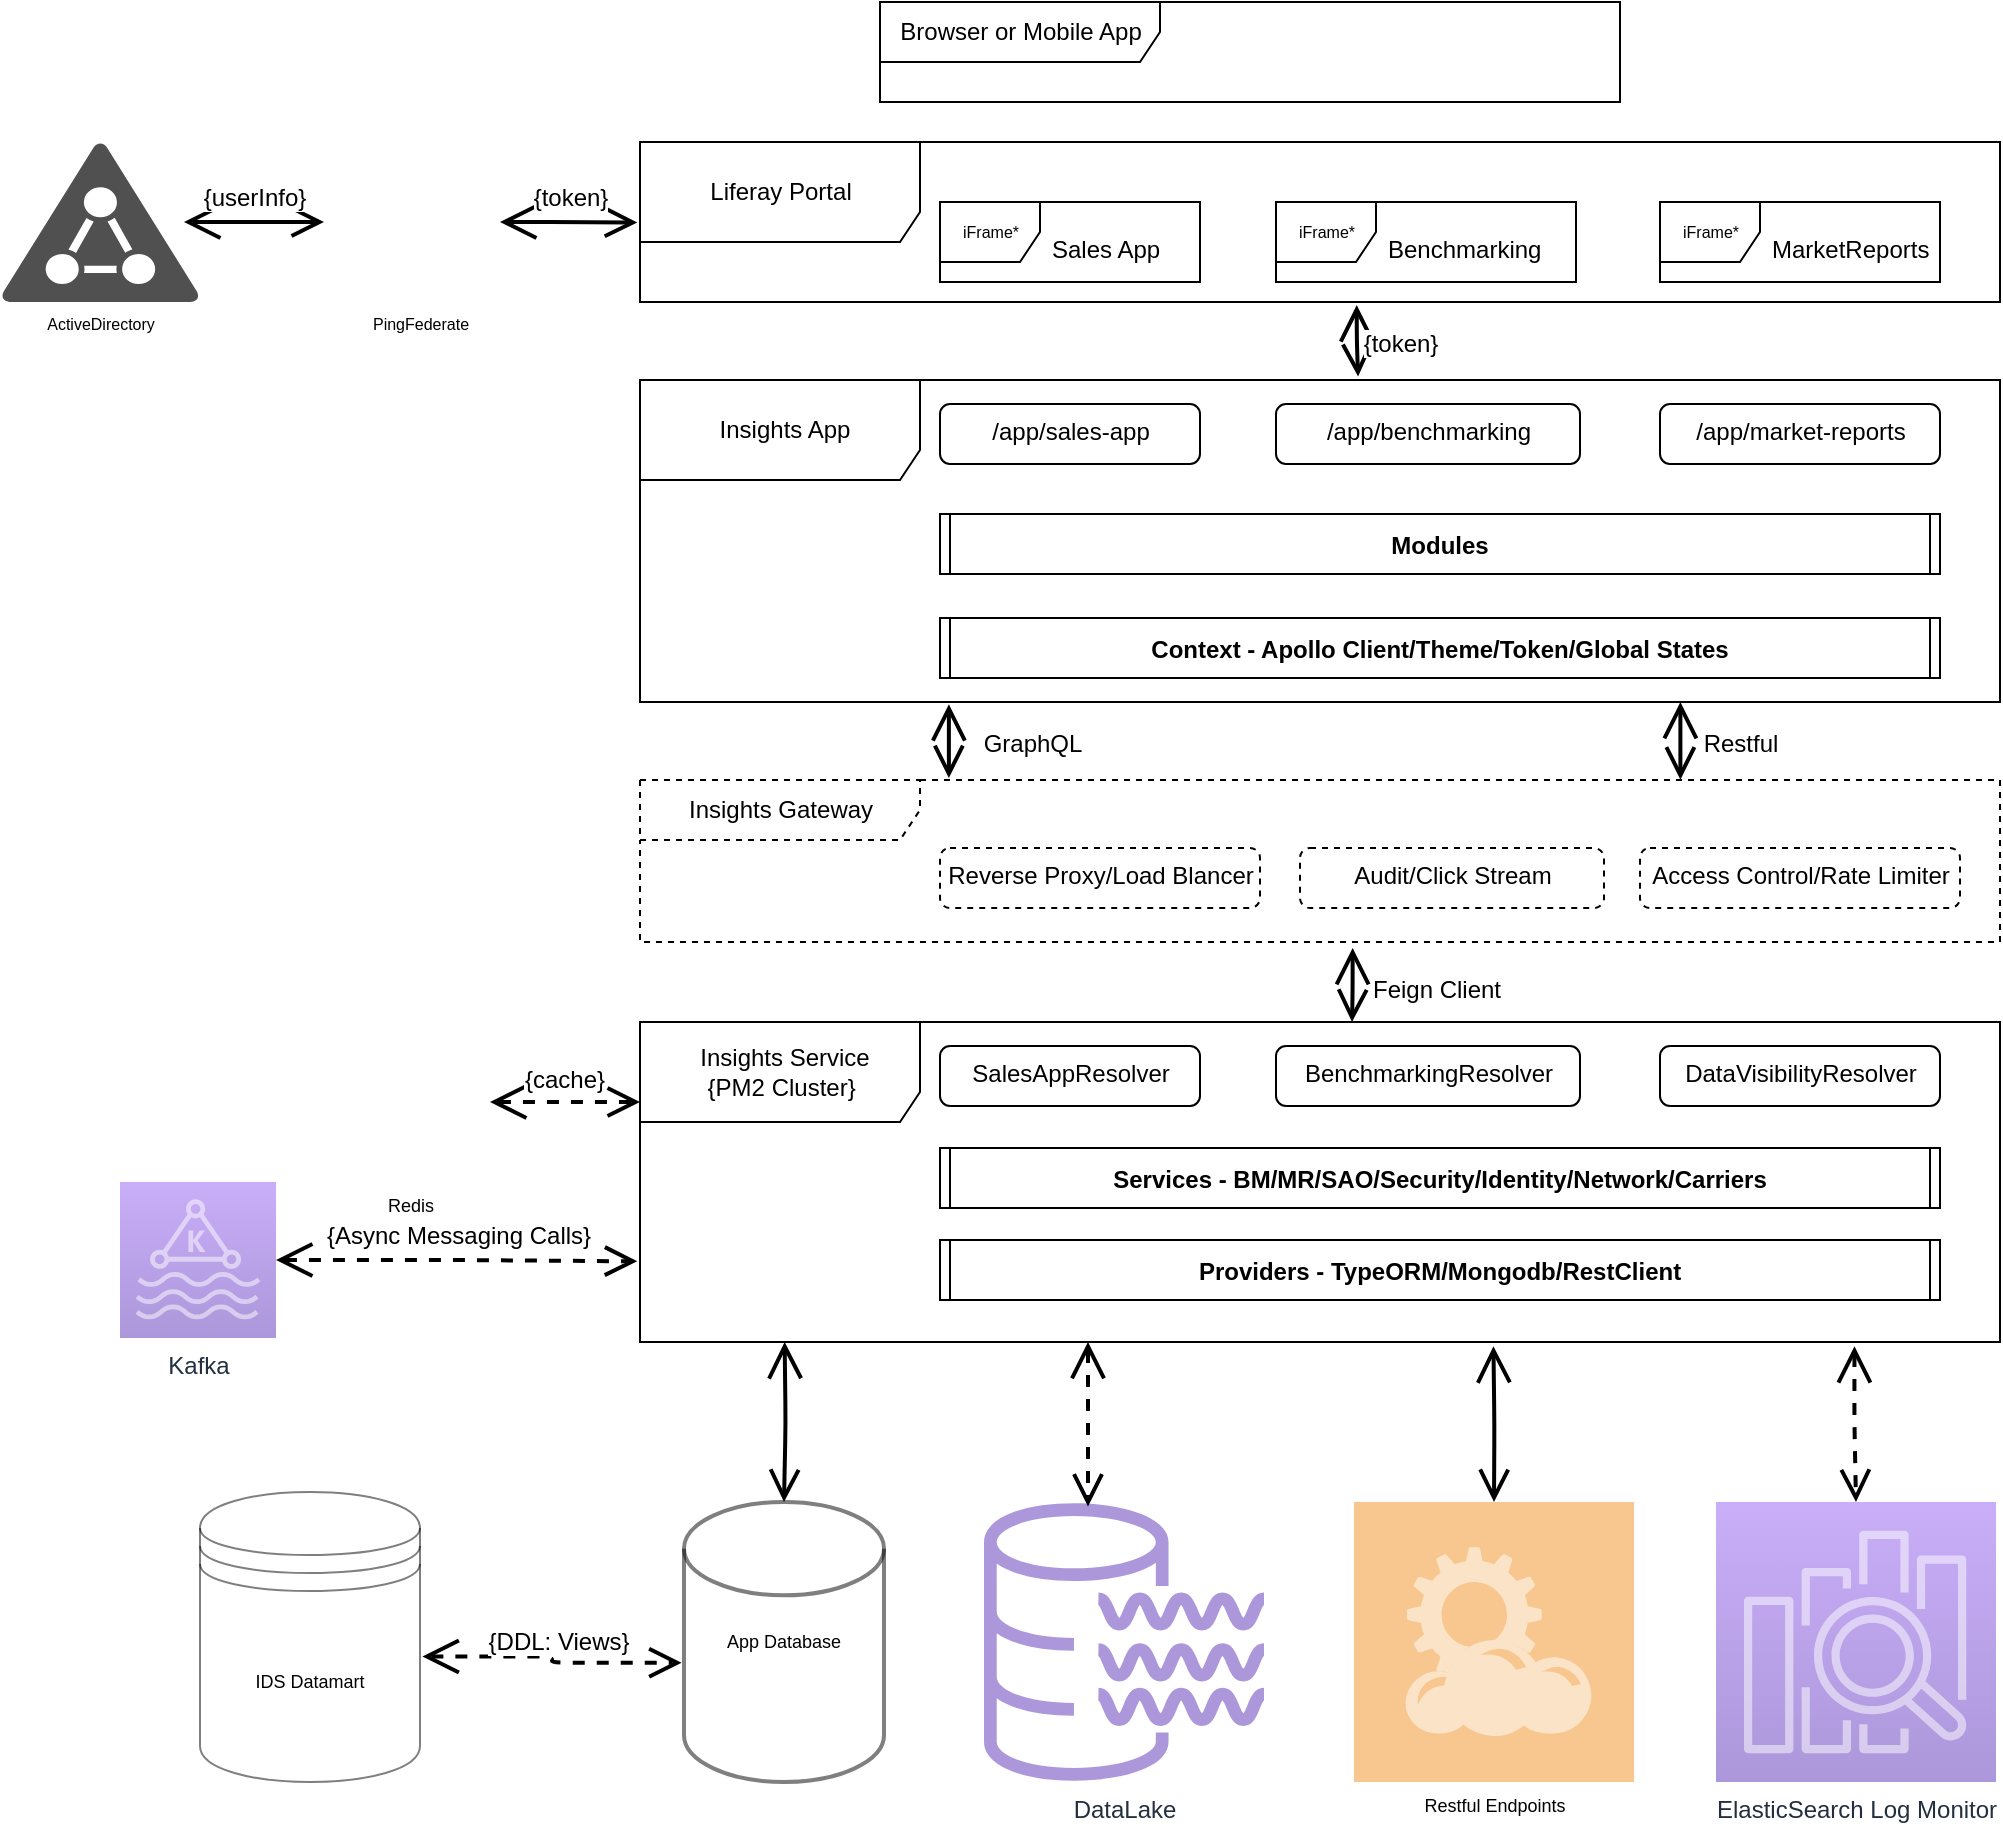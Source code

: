 <mxfile version="14.4.3" type="github" pages="2">
  <diagram name="Roadmap" id="b5b7bab2-c9e2-2cf4-8b2a-24fd1a2a6d21">
    <mxGraphModel dx="2365" dy="917" grid="1" gridSize="10" guides="1" tooltips="1" connect="1" arrows="1" fold="1" page="1" pageScale="1" pageWidth="1169" pageHeight="827" background="#ffffff" math="0" shadow="0">
      <root>
        <mxCell id="0" />
        <mxCell id="1" parent="0" />
        <mxCell id="BXFXok5KzH3ZuiNn4VCX-2" value="Browser or Mobile App" style="shape=umlFrame;tabWidth=110;tabHeight=30;tabPosition=left;html=1;boundedLbl=1;labelInHeader=1;width=140;height=30;" vertex="1" parent="1">
          <mxGeometry x="-710" y="10" width="370" height="50" as="geometry" />
        </mxCell>
        <mxCell id="BXFXok5KzH3ZuiNn4VCX-5" value="" style="shape=image;html=1;verticalAlign=top;verticalLabelPosition=bottom;labelBackgroundColor=#ffffff;imageAspect=0;aspect=fixed;image=https://cdn3.iconfinder.com/data/icons/browsers-1/512/Browser_A-128.png" vertex="1" parent="1">
          <mxGeometry x="-557" y="15" width="40" height="40" as="geometry" />
        </mxCell>
        <mxCell id="BXFXok5KzH3ZuiNn4VCX-6" value="" style="shape=image;html=1;verticalAlign=top;verticalLabelPosition=bottom;labelBackgroundColor=#ffffff;imageAspect=0;aspect=fixed;image=https://cdn3.iconfinder.com/data/icons/browsers-1/512/Browser_B-128.png" vertex="1" parent="1">
          <mxGeometry x="-507" y="15" width="40" height="40" as="geometry" />
        </mxCell>
        <mxCell id="BXFXok5KzH3ZuiNn4VCX-7" value="" style="shape=image;html=1;verticalAlign=top;verticalLabelPosition=bottom;labelBackgroundColor=#ffffff;imageAspect=0;aspect=fixed;image=https://cdn3.iconfinder.com/data/icons/browsers-1/512/Browser_JJ-128.png" vertex="1" parent="1">
          <mxGeometry x="-457" y="15" width="40" height="40" as="geometry" />
        </mxCell>
        <mxCell id="BXFXok5KzH3ZuiNn4VCX-8" value="" style="shape=image;html=1;verticalAlign=top;verticalLabelPosition=bottom;labelBackgroundColor=#ffffff;imageAspect=0;aspect=fixed;image=https://cdn3.iconfinder.com/data/icons/browsers-1/512/Browser_D-128.png" vertex="1" parent="1">
          <mxGeometry x="-407" y="15" width="40" height="40" as="geometry" />
        </mxCell>
        <mxCell id="BXFXok5KzH3ZuiNn4VCX-9" value="Liferay Portal" style="shape=umlFrame;tabWidth=110;tabHeight=30;tabPosition=left;html=1;boundedLbl=1;labelInHeader=1;width=140;height=50;" vertex="1" parent="1">
          <mxGeometry x="-830" y="80" width="680" height="80" as="geometry" />
        </mxCell>
        <mxCell id="BXFXok5KzH3ZuiNn4VCX-19" value="iFrame*" style="shape=umlFrame;tabPosition=left;html=1;boundedLbl=1;labelInHeader=1;width=50;height=30;fontSize=8;" vertex="1" parent="1">
          <mxGeometry x="-680" y="110" width="130" height="40" as="geometry" />
        </mxCell>
        <mxCell id="BXFXok5KzH3ZuiNn4VCX-20" value="Sales App" style="text;align=left;" vertex="1" parent="BXFXok5KzH3ZuiNn4VCX-19">
          <mxGeometry width="70" height="20" relative="1" as="geometry">
            <mxPoint x="54" y="10" as="offset" />
          </mxGeometry>
        </mxCell>
        <mxCell id="BXFXok5KzH3ZuiNn4VCX-21" value="iFrame*" style="shape=umlFrame;tabPosition=left;html=1;boundedLbl=1;labelInHeader=1;width=50;height=30;fontSize=8;" vertex="1" parent="1">
          <mxGeometry x="-512" y="110" width="150" height="40" as="geometry" />
        </mxCell>
        <mxCell id="BXFXok5KzH3ZuiNn4VCX-22" value="Benchmarking" style="text;align=left;" vertex="1" parent="BXFXok5KzH3ZuiNn4VCX-21">
          <mxGeometry width="70" height="20" relative="1" as="geometry">
            <mxPoint x="54" y="10" as="offset" />
          </mxGeometry>
        </mxCell>
        <mxCell id="BXFXok5KzH3ZuiNn4VCX-26" value="iFrame*" style="shape=umlFrame;tabPosition=left;html=1;boundedLbl=1;labelInHeader=1;width=50;height=30;fontSize=8;" vertex="1" parent="1">
          <mxGeometry x="-320" y="110" width="140" height="40" as="geometry" />
        </mxCell>
        <mxCell id="BXFXok5KzH3ZuiNn4VCX-27" value="MarketReports" style="text;align=left;" vertex="1" parent="BXFXok5KzH3ZuiNn4VCX-26">
          <mxGeometry width="70" height="20" relative="1" as="geometry">
            <mxPoint x="54" y="10" as="offset" />
          </mxGeometry>
        </mxCell>
        <mxCell id="BXFXok5KzH3ZuiNn4VCX-30" value="PingFederate" style="shape=image;html=1;verticalAlign=top;verticalLabelPosition=bottom;labelBackgroundColor=#ffffff;imageAspect=0;aspect=fixed;image=https://cdn2.iconfinder.com/data/icons/social-flat-buttons-3/512/ping-128.png;fontSize=8;align=center;" vertex="1" parent="1">
          <mxGeometry x="-980" y="80" width="80" height="80" as="geometry" />
        </mxCell>
        <mxCell id="BXFXok5KzH3ZuiNn4VCX-32" value="ActiveDirectory" style="pointerEvents=1;shadow=0;dashed=0;html=1;strokeColor=none;fillColor=#505050;labelPosition=center;verticalLabelPosition=bottom;verticalAlign=top;outlineConnect=0;align=center;shape=mxgraph.office.security.active_directory;fontSize=8;" vertex="1" parent="1">
          <mxGeometry x="-1150" y="80" width="100" height="80" as="geometry" />
        </mxCell>
        <mxCell id="BXFXok5KzH3ZuiNn4VCX-34" value="&lt;font style=&quot;font-size: 12px;&quot;&gt;{userInfo}&lt;/font&gt;" style="endArrow=open;html=1;endSize=12;startArrow=open;startSize=14;startFill=0;edgeStyle=orthogonalEdgeStyle;align=center;verticalAlign=bottom;endFill=0;strokeWidth=2;fillColor=#ffffff;fontSize=12;" edge="1" parent="1">
          <mxGeometry y="3" relative="1" as="geometry">
            <mxPoint x="-1058" y="120" as="sourcePoint" />
            <mxPoint x="-988" y="120" as="targetPoint" />
          </mxGeometry>
        </mxCell>
        <mxCell id="BXFXok5KzH3ZuiNn4VCX-35" value="{token}" style="endArrow=open;html=1;endSize=12;startArrow=open;startSize=14;startFill=0;edgeStyle=orthogonalEdgeStyle;align=center;verticalAlign=bottom;endFill=0;strokeWidth=2;fillColor=#ffffff;fontSize=12;exitX=1;exitY=0.5;exitDx=0;exitDy=0;entryX=-0.002;entryY=0.503;entryDx=0;entryDy=0;entryPerimeter=0;" edge="1" parent="1" source="BXFXok5KzH3ZuiNn4VCX-30" target="BXFXok5KzH3ZuiNn4VCX-9">
          <mxGeometry y="3" relative="1" as="geometry">
            <mxPoint x="-1048" y="130" as="sourcePoint" />
            <mxPoint x="-978" y="130" as="targetPoint" />
          </mxGeometry>
        </mxCell>
        <mxCell id="BXFXok5KzH3ZuiNn4VCX-37" value="Insights App" style="shape=umlFrame;whiteSpace=wrap;html=1;width=140;height=50;boundedLbl=1;verticalAlign=middle;align=center;spacingLeft=5;fontSize=12;" vertex="1" parent="1">
          <mxGeometry x="-830" y="199" width="680" height="161" as="geometry" />
        </mxCell>
        <mxCell id="BXFXok5KzH3ZuiNn4VCX-38" value="" style="shape=image;html=1;verticalAlign=top;verticalLabelPosition=bottom;labelBackgroundColor=#ffffff;imageAspect=0;aspect=fixed;image=https://cdn0.iconfinder.com/data/icons/logos-brands-in-colors/128/react-128.png;fontSize=12;align=left;" vertex="1" parent="1">
          <mxGeometry x="-822" y="211" width="30" height="30" as="geometry" />
        </mxCell>
        <mxCell id="BXFXok5KzH3ZuiNn4VCX-39" value="/app/sales-app" style="html=1;align=center;verticalAlign=top;rounded=1;absoluteArcSize=1;arcSize=10;dashed=0;fontSize=12;" vertex="1" parent="1">
          <mxGeometry x="-680" y="211" width="130" height="30" as="geometry" />
        </mxCell>
        <mxCell id="BXFXok5KzH3ZuiNn4VCX-40" value="/app/benchmarking" style="html=1;align=center;verticalAlign=top;rounded=1;absoluteArcSize=1;arcSize=10;dashed=0;fontSize=12;" vertex="1" parent="1">
          <mxGeometry x="-512" y="211" width="152" height="30" as="geometry" />
        </mxCell>
        <mxCell id="BXFXok5KzH3ZuiNn4VCX-41" value="/app/market-reports" style="html=1;align=center;verticalAlign=top;rounded=1;absoluteArcSize=1;arcSize=10;dashed=0;fontSize=12;" vertex="1" parent="1">
          <mxGeometry x="-320" y="211" width="140" height="30" as="geometry" />
        </mxCell>
        <mxCell id="BXFXok5KzH3ZuiNn4VCX-42" value="Modules" style="shape=process2;fixedSize=1;size=5;fontStyle=1;fontSize=12;align=center;" vertex="1" parent="1">
          <mxGeometry x="-680" y="266" width="500" height="30" as="geometry" />
        </mxCell>
        <mxCell id="BXFXok5KzH3ZuiNn4VCX-43" value="Context - Apollo Client/Theme/Token/Global States" style="shape=process2;fixedSize=1;size=5;fontStyle=1;fontSize=12;align=center;" vertex="1" parent="1">
          <mxGeometry x="-680" y="318" width="500" height="30" as="geometry" />
        </mxCell>
        <mxCell id="BXFXok5KzH3ZuiNn4VCX-44" value="Insights Gateway" style="shape=umlFrame;tabWidth=110;tabHeight=30;tabPosition=left;html=1;boundedLbl=1;labelInHeader=1;width=140;height=30;fontSize=12;align=center;dashed=1;" vertex="1" parent="1">
          <mxGeometry x="-830" y="399" width="680" height="81" as="geometry" />
        </mxCell>
        <mxCell id="BXFXok5KzH3ZuiNn4VCX-47" value="Reverse Proxy/Load Blancer" style="html=1;align=center;verticalAlign=top;rounded=1;absoluteArcSize=1;arcSize=10;dashed=1;fontSize=12;" vertex="1" parent="1">
          <mxGeometry x="-680" y="433" width="160" height="30" as="geometry" />
        </mxCell>
        <mxCell id="BXFXok5KzH3ZuiNn4VCX-48" value="Audit/Click Stream" style="html=1;align=center;verticalAlign=top;rounded=1;absoluteArcSize=1;arcSize=10;dashed=1;fontSize=12;" vertex="1" parent="1">
          <mxGeometry x="-500" y="433" width="152" height="30" as="geometry" />
        </mxCell>
        <mxCell id="BXFXok5KzH3ZuiNn4VCX-49" value="Access Control/Rate Limiter" style="html=1;align=center;verticalAlign=top;rounded=1;absoluteArcSize=1;arcSize=10;dashed=1;fontSize=12;" vertex="1" parent="1">
          <mxGeometry x="-330" y="433" width="160" height="30" as="geometry" />
        </mxCell>
        <mxCell id="BXFXok5KzH3ZuiNn4VCX-51" value="Insights Service&lt;br&gt;{PM2 Cluster}&amp;nbsp;" style="shape=umlFrame;whiteSpace=wrap;html=1;width=140;height=50;boundedLbl=1;verticalAlign=middle;align=center;spacingLeft=5;fontSize=12;" vertex="1" parent="1">
          <mxGeometry x="-830" y="520" width="680" height="160" as="geometry" />
        </mxCell>
        <mxCell id="BXFXok5KzH3ZuiNn4VCX-53" value="SalesAppResolver" style="html=1;align=center;verticalAlign=top;rounded=1;absoluteArcSize=1;arcSize=10;dashed=0;fontSize=12;" vertex="1" parent="1">
          <mxGeometry x="-680" y="532" width="130" height="30" as="geometry" />
        </mxCell>
        <mxCell id="BXFXok5KzH3ZuiNn4VCX-54" value="BenchmarkingResolver" style="html=1;align=center;verticalAlign=top;rounded=1;absoluteArcSize=1;arcSize=10;dashed=0;fontSize=12;" vertex="1" parent="1">
          <mxGeometry x="-512" y="532" width="152" height="30" as="geometry" />
        </mxCell>
        <mxCell id="BXFXok5KzH3ZuiNn4VCX-55" value="DataVisibilityResolver" style="html=1;align=center;verticalAlign=top;rounded=1;absoluteArcSize=1;arcSize=10;dashed=0;fontSize=12;" vertex="1" parent="1">
          <mxGeometry x="-320" y="532" width="140" height="30" as="geometry" />
        </mxCell>
        <mxCell id="BXFXok5KzH3ZuiNn4VCX-56" value="Services - BM/MR/SAO/Security/Identity/Network/Carriers" style="shape=process2;fixedSize=1;size=5;fontStyle=1;fontSize=12;align=center;" vertex="1" parent="1">
          <mxGeometry x="-680" y="583" width="500" height="30" as="geometry" />
        </mxCell>
        <mxCell id="BXFXok5KzH3ZuiNn4VCX-57" value="Providers - TypeORM/Mongodb/RestClient" style="shape=process2;fixedSize=1;size=5;fontStyle=1;fontSize=12;align=center;" vertex="1" parent="1">
          <mxGeometry x="-680" y="629" width="500" height="30" as="geometry" />
        </mxCell>
        <mxCell id="BXFXok5KzH3ZuiNn4VCX-59" value="{token}" style="endArrow=open;html=1;endSize=12;startArrow=open;startSize=14;startFill=0;edgeStyle=orthogonalEdgeStyle;align=center;verticalAlign=bottom;endFill=0;strokeWidth=2;fillColor=#ffffff;fontSize=12;exitX=0.527;exitY=1.019;exitDx=0;exitDy=0;entryX=0.528;entryY=-0.011;entryDx=0;entryDy=0;entryPerimeter=0;exitPerimeter=0;" edge="1" parent="1" source="BXFXok5KzH3ZuiNn4VCX-9" target="BXFXok5KzH3ZuiNn4VCX-37">
          <mxGeometry x="0.604" y="21" relative="1" as="geometry">
            <mxPoint x="-507.36" y="163" as="sourcePoint" />
            <mxPoint x="-507.36" y="200.966" as="targetPoint" />
            <mxPoint as="offset" />
          </mxGeometry>
        </mxCell>
        <mxCell id="BXFXok5KzH3ZuiNn4VCX-60" value="GraphQL" style="endArrow=open;html=1;endSize=12;startArrow=open;startSize=14;startFill=0;edgeStyle=orthogonalEdgeStyle;align=center;verticalAlign=bottom;endFill=0;strokeWidth=2;fillColor=#ffffff;fontSize=12;exitX=0.233;exitY=1.007;exitDx=0;exitDy=0;exitPerimeter=0;entryX=0.233;entryY=-0.012;entryDx=0;entryDy=0;entryPerimeter=0;" edge="1" parent="1">
          <mxGeometry x="0.565" y="42" relative="1" as="geometry">
            <mxPoint x="-675.56" y="361.127" as="sourcePoint" />
            <mxPoint x="-675.56" y="398.028" as="targetPoint" />
            <mxPoint as="offset" />
          </mxGeometry>
        </mxCell>
        <mxCell id="BXFXok5KzH3ZuiNn4VCX-63" value="Restful" style="endArrow=open;html=1;endSize=12;startArrow=open;startSize=14;startFill=0;edgeStyle=orthogonalEdgeStyle;align=center;verticalAlign=bottom;endFill=0;strokeWidth=2;fillColor=#ffffff;fontSize=12;exitX=0.765;exitY=1;exitDx=0;exitDy=0;exitPerimeter=0;entryX=0.765;entryY=-0.002;entryDx=0;entryDy=0;entryPerimeter=0;" edge="1" parent="1" source="BXFXok5KzH3ZuiNn4VCX-37" target="BXFXok5KzH3ZuiNn4VCX-44">
          <mxGeometry x="0.545" y="30" relative="1" as="geometry">
            <mxPoint x="-661.56" y="371.127" as="sourcePoint" />
            <mxPoint x="-661.56" y="408.028" as="targetPoint" />
            <mxPoint as="offset" />
          </mxGeometry>
        </mxCell>
        <mxCell id="BXFXok5KzH3ZuiNn4VCX-64" value="" style="shape=image;html=1;verticalAlign=top;verticalLabelPosition=bottom;labelBackgroundColor=#ffffff;imageAspect=0;aspect=fixed;image=https://cdn2.iconfinder.com/data/icons/nodejs-1/128/nodejs-128.png;dashed=1;fontSize=12;align=center;" vertex="1" parent="1">
          <mxGeometry x="-822" y="532" width="30" height="30" as="geometry" />
        </mxCell>
        <mxCell id="BXFXok5KzH3ZuiNn4VCX-65" value="Feign Client" style="endArrow=open;html=1;endSize=12;startArrow=open;startSize=14;startFill=0;edgeStyle=orthogonalEdgeStyle;align=center;verticalAlign=bottom;endFill=0;strokeWidth=2;fillColor=#ffffff;fontSize=12;exitX=0.524;exitY=1.037;exitDx=0;exitDy=0;exitPerimeter=0;" edge="1" parent="1" source="BXFXok5KzH3ZuiNn4VCX-44">
          <mxGeometry x="0.565" y="42" relative="1" as="geometry">
            <mxPoint x="-665.56" y="417.127" as="sourcePoint" />
            <mxPoint x="-474" y="520" as="targetPoint" />
            <mxPoint as="offset" />
            <Array as="points">
              <mxPoint x="-474" y="506" />
              <mxPoint x="-474" y="528" />
            </Array>
          </mxGeometry>
        </mxCell>
        <mxCell id="BXFXok5KzH3ZuiNn4VCX-66" value="Redis" style="shape=image;html=1;verticalAlign=top;verticalLabelPosition=bottom;labelBackgroundColor=#ffffff;imageAspect=0;aspect=fixed;image=https://cdn4.iconfinder.com/data/icons/redis-2/1451/Untitled-2-128.png;dashed=1;fontSize=9;align=center;opacity=50;" vertex="1" parent="1">
          <mxGeometry x="-985" y="520" width="80" height="80" as="geometry" />
        </mxCell>
        <mxCell id="BXFXok5KzH3ZuiNn4VCX-68" value="{cache}" style="endArrow=open;html=1;endSize=12;startArrow=open;startSize=14;startFill=0;edgeStyle=orthogonalEdgeStyle;align=center;verticalAlign=bottom;endFill=0;strokeWidth=2;fillColor=#ffffff;fontSize=12;exitX=1;exitY=0.5;exitDx=0;exitDy=0;dashed=1;" edge="1" parent="1" source="BXFXok5KzH3ZuiNn4VCX-66">
          <mxGeometry y="3" relative="1" as="geometry">
            <mxPoint x="-890" y="130" as="sourcePoint" />
            <mxPoint x="-830" y="560" as="targetPoint" />
          </mxGeometry>
        </mxCell>
        <mxCell id="BXFXok5KzH3ZuiNn4VCX-69" value="Kafka" style="points=[[0,0,0],[0.25,0,0],[0.5,0,0],[0.75,0,0],[1,0,0],[0,1,0],[0.25,1,0],[0.5,1,0],[0.75,1,0],[1,1,0],[0,0.25,0],[0,0.5,0],[0,0.75,0],[1,0.25,0],[1,0.5,0],[1,0.75,0]];outlineConnect=0;fontColor=#232F3E;gradientColor=#945DF2;gradientDirection=north;fillColor=#5A30B5;strokeColor=#ffffff;dashed=1;verticalLabelPosition=bottom;verticalAlign=top;align=center;html=1;fontSize=12;fontStyle=0;aspect=fixed;shape=mxgraph.aws4.resourceIcon;resIcon=mxgraph.aws4.managed_streaming_for_kafka;opacity=50;" vertex="1" parent="1">
          <mxGeometry x="-1090" y="600" width="78" height="78" as="geometry" />
        </mxCell>
        <mxCell id="BXFXok5KzH3ZuiNn4VCX-70" value="{Async Messaging Calls}" style="endArrow=open;html=1;endSize=12;startArrow=open;startSize=14;startFill=0;edgeStyle=orthogonalEdgeStyle;align=center;verticalAlign=bottom;endFill=0;strokeWidth=2;fillColor=#ffffff;fontSize=12;entryX=-0.002;entryY=0.748;entryDx=0;entryDy=0;entryPerimeter=0;dashed=1;" edge="1" parent="1" source="BXFXok5KzH3ZuiNn4VCX-69" target="BXFXok5KzH3ZuiNn4VCX-51">
          <mxGeometry y="3" relative="1" as="geometry">
            <mxPoint x="-895" y="570" as="sourcePoint" />
            <mxPoint x="-820" y="570" as="targetPoint" />
          </mxGeometry>
        </mxCell>
        <mxCell id="BXFXok5KzH3ZuiNn4VCX-71" value="DataLake" style="outlineConnect=0;fontColor=#232F3E;gradientColor=none;fillColor=#5A30B5;strokeColor=none;dashed=1;verticalLabelPosition=bottom;verticalAlign=top;align=center;html=1;fontSize=12;fontStyle=0;aspect=fixed;pointerEvents=1;shape=mxgraph.aws4.data_lake_resource_icon;opacity=50;" vertex="1" parent="1">
          <mxGeometry x="-658" y="760" width="140" height="140" as="geometry" />
        </mxCell>
        <mxCell id="BXFXok5KzH3ZuiNn4VCX-72" value="Restful Endpoints" style="shadow=0;dashed=0;html=1;strokeColor=none;fillColor=#EF8F21;labelPosition=center;verticalLabelPosition=bottom;verticalAlign=top;align=center;outlineConnect=0;shape=mxgraph.veeam.2d.restful_apis;fontSize=9;opacity=50;" vertex="1" parent="1">
          <mxGeometry x="-473" y="760" width="140" height="140" as="geometry" />
        </mxCell>
        <mxCell id="BXFXok5KzH3ZuiNn4VCX-73" value="App Database" style="strokeWidth=2;html=1;shape=mxgraph.flowchart.database;whiteSpace=wrap;fontSize=9;opacity=50;align=center;" vertex="1" parent="1">
          <mxGeometry x="-808" y="760" width="100" height="140" as="geometry" />
        </mxCell>
        <mxCell id="BXFXok5KzH3ZuiNn4VCX-74" value="IDS Datamart" style="shape=datastore;whiteSpace=wrap;html=1;fontSize=9;opacity=50;align=center;" vertex="1" parent="1">
          <mxGeometry x="-1050" y="755" width="110" height="145" as="geometry" />
        </mxCell>
        <mxCell id="BXFXok5KzH3ZuiNn4VCX-75" value="{DDL: Views}" style="endArrow=open;html=1;endSize=12;startArrow=open;startSize=14;startFill=0;edgeStyle=orthogonalEdgeStyle;align=center;verticalAlign=bottom;endFill=0;strokeWidth=2;fillColor=#ffffff;fontSize=12;entryX=-0.012;entryY=0.574;entryDx=0;entryDy=0;entryPerimeter=0;dashed=1;exitX=1.011;exitY=0.567;exitDx=0;exitDy=0;exitPerimeter=0;" edge="1" parent="1" source="BXFXok5KzH3ZuiNn4VCX-74" target="BXFXok5KzH3ZuiNn4VCX-73">
          <mxGeometry y="3" relative="1" as="geometry">
            <mxPoint x="-1002" y="649.04" as="sourcePoint" />
            <mxPoint x="-821.36" y="649.68" as="targetPoint" />
          </mxGeometry>
        </mxCell>
        <mxCell id="BXFXok5KzH3ZuiNn4VCX-77" value="" style="endArrow=open;html=1;endSize=12;startArrow=open;startSize=14;startFill=0;edgeStyle=orthogonalEdgeStyle;align=center;verticalAlign=bottom;endFill=0;strokeWidth=2;fillColor=#ffffff;fontSize=12;dashed=1;" edge="1" parent="1">
          <mxGeometry x="0.216" y="24" relative="1" as="geometry">
            <mxPoint x="-606" y="680" as="sourcePoint" />
            <mxPoint x="-606" y="762.262" as="targetPoint" />
            <mxPoint as="offset" />
            <Array as="points">
              <mxPoint x="-606" y="680" />
            </Array>
          </mxGeometry>
        </mxCell>
        <mxCell id="BXFXok5KzH3ZuiNn4VCX-79" value="" style="endArrow=open;html=1;endSize=12;startArrow=open;startSize=14;startFill=0;edgeStyle=orthogonalEdgeStyle;align=center;verticalAlign=bottom;endFill=0;strokeWidth=2;fillColor=#ffffff;fontSize=12;exitX=0.854;exitY=1.013;exitDx=0;exitDy=0;exitPerimeter=0;" edge="1" parent="1" target="BXFXok5KzH3ZuiNn4VCX-72">
          <mxGeometry x="0.216" y="24" relative="1" as="geometry">
            <mxPoint x="-403.28" y="682.08" as="sourcePoint" />
            <mxPoint x="-403" y="740" as="targetPoint" />
            <mxPoint as="offset" />
            <Array as="points" />
          </mxGeometry>
        </mxCell>
        <mxCell id="BXFXok5KzH3ZuiNn4VCX-81" value="" style="endArrow=open;html=1;endSize=12;startArrow=open;startSize=14;startFill=0;edgeStyle=orthogonalEdgeStyle;align=center;verticalAlign=bottom;endFill=0;strokeWidth=2;fillColor=#ffffff;fontSize=12;exitX=0.174;exitY=1;exitDx=0;exitDy=0;exitPerimeter=0;entryX=0.5;entryY=0;entryDx=0;entryDy=0;entryPerimeter=0;" edge="1" parent="1" target="BXFXok5KzH3ZuiNn4VCX-73">
          <mxGeometry x="0.216" y="24" relative="1" as="geometry">
            <mxPoint x="-757.68" y="680" as="sourcePoint" />
            <mxPoint x="-285" y="770" as="targetPoint" />
            <mxPoint as="offset" />
            <Array as="points" />
          </mxGeometry>
        </mxCell>
        <mxCell id="u96J1Pz36pWBYjRKThUW-1" value="ElasticSearch Log Monitor" style="points=[[0,0,0],[0.25,0,0],[0.5,0,0],[0.75,0,0],[1,0,0],[0,1,0],[0.25,1,0],[0.5,1,0],[0.75,1,0],[1,1,0],[0,0.25,0],[0,0.5,0],[0,0.75,0],[1,0.25,0],[1,0.5,0],[1,0.75,0]];outlineConnect=0;fontColor=#232F3E;gradientColor=#945DF2;gradientDirection=north;fillColor=#5A30B5;strokeColor=#ffffff;dashed=0;verticalLabelPosition=bottom;verticalAlign=top;align=center;html=1;fontSize=12;fontStyle=0;aspect=fixed;shape=mxgraph.aws4.resourceIcon;resIcon=mxgraph.aws4.elasticsearch_service;opacity=50;" vertex="1" parent="1">
          <mxGeometry x="-292" y="760" width="140" height="140" as="geometry" />
        </mxCell>
        <mxCell id="u96J1Pz36pWBYjRKThUW-3" value="" style="endArrow=open;html=1;endSize=12;startArrow=open;startSize=14;startFill=0;edgeStyle=orthogonalEdgeStyle;align=center;verticalAlign=bottom;endFill=0;strokeWidth=2;fillColor=#ffffff;fontSize=12;exitX=0.893;exitY=1.013;exitDx=0;exitDy=0;exitPerimeter=0;dashed=1;" edge="1" parent="1" source="BXFXok5KzH3ZuiNn4VCX-51" target="u96J1Pz36pWBYjRKThUW-1">
          <mxGeometry x="0.216" y="24" relative="1" as="geometry">
            <mxPoint x="-393.28" y="692.08" as="sourcePoint" />
            <mxPoint x="-393" y="770" as="targetPoint" />
            <mxPoint as="offset" />
            <Array as="points" />
          </mxGeometry>
        </mxCell>
      </root>
    </mxGraphModel>
  </diagram>
  <diagram id="6l4x8tIAcQ9BmKEiUvFo" name="Legacy">
    <mxGraphModel dx="2365" dy="917" grid="1" gridSize="10" guides="1" tooltips="1" connect="1" arrows="1" fold="1" page="1" pageScale="1" pageWidth="1169" pageHeight="827" math="0" shadow="0">
      <root>
        <mxCell id="Fl1p85hb_HAKtGp5xXsV-0" />
        <mxCell id="Fl1p85hb_HAKtGp5xXsV-1" parent="Fl1p85hb_HAKtGp5xXsV-0" />
        <mxCell id="2JB8KZPE9NtDmZh4CEFm-0" value="Browser or Mobile App" style="shape=umlFrame;tabWidth=110;tabHeight=30;tabPosition=left;html=1;boundedLbl=1;labelInHeader=1;width=140;height=30;" vertex="1" parent="Fl1p85hb_HAKtGp5xXsV-1">
          <mxGeometry x="-710" y="10" width="370" height="50" as="geometry" />
        </mxCell>
        <mxCell id="2JB8KZPE9NtDmZh4CEFm-1" value="" style="shape=image;html=1;verticalAlign=top;verticalLabelPosition=bottom;labelBackgroundColor=#ffffff;imageAspect=0;aspect=fixed;image=https://cdn3.iconfinder.com/data/icons/browsers-1/512/Browser_A-128.png" vertex="1" parent="Fl1p85hb_HAKtGp5xXsV-1">
          <mxGeometry x="-557" y="15" width="40" height="40" as="geometry" />
        </mxCell>
        <mxCell id="2JB8KZPE9NtDmZh4CEFm-2" value="" style="shape=image;html=1;verticalAlign=top;verticalLabelPosition=bottom;labelBackgroundColor=#ffffff;imageAspect=0;aspect=fixed;image=https://cdn3.iconfinder.com/data/icons/browsers-1/512/Browser_B-128.png" vertex="1" parent="Fl1p85hb_HAKtGp5xXsV-1">
          <mxGeometry x="-507" y="15" width="40" height="40" as="geometry" />
        </mxCell>
        <mxCell id="2JB8KZPE9NtDmZh4CEFm-3" value="" style="shape=image;html=1;verticalAlign=top;verticalLabelPosition=bottom;labelBackgroundColor=#ffffff;imageAspect=0;aspect=fixed;image=https://cdn3.iconfinder.com/data/icons/browsers-1/512/Browser_JJ-128.png" vertex="1" parent="Fl1p85hb_HAKtGp5xXsV-1">
          <mxGeometry x="-457" y="15" width="40" height="40" as="geometry" />
        </mxCell>
        <mxCell id="2JB8KZPE9NtDmZh4CEFm-4" value="" style="shape=image;html=1;verticalAlign=top;verticalLabelPosition=bottom;labelBackgroundColor=#ffffff;imageAspect=0;aspect=fixed;image=https://cdn3.iconfinder.com/data/icons/browsers-1/512/Browser_D-128.png" vertex="1" parent="Fl1p85hb_HAKtGp5xXsV-1">
          <mxGeometry x="-407" y="15" width="40" height="40" as="geometry" />
        </mxCell>
        <mxCell id="2JB8KZPE9NtDmZh4CEFm-5" value="Liferay Portal" style="shape=umlFrame;tabWidth=110;tabHeight=30;tabPosition=left;html=1;boundedLbl=1;labelInHeader=1;width=140;height=50;" vertex="1" parent="Fl1p85hb_HAKtGp5xXsV-1">
          <mxGeometry x="-830" y="80" width="680" height="80" as="geometry" />
        </mxCell>
        <mxCell id="2JB8KZPE9NtDmZh4CEFm-6" value="Portlet" style="shape=umlFrame;tabPosition=left;html=1;boundedLbl=1;labelInHeader=1;width=50;height=30;fontSize=8;" vertex="1" parent="Fl1p85hb_HAKtGp5xXsV-1">
          <mxGeometry x="-680" y="110" width="130" height="40" as="geometry" />
        </mxCell>
        <mxCell id="2JB8KZPE9NtDmZh4CEFm-7" value="Sales App" style="text;align=left;" vertex="1" parent="2JB8KZPE9NtDmZh4CEFm-6">
          <mxGeometry width="70" height="20" relative="1" as="geometry">
            <mxPoint x="54" y="10" as="offset" />
          </mxGeometry>
        </mxCell>
        <mxCell id="2JB8KZPE9NtDmZh4CEFm-8" value="Portlet" style="shape=umlFrame;tabPosition=left;html=1;boundedLbl=1;labelInHeader=1;width=50;height=30;fontSize=8;" vertex="1" parent="Fl1p85hb_HAKtGp5xXsV-1">
          <mxGeometry x="-512" y="110" width="150" height="40" as="geometry" />
        </mxCell>
        <mxCell id="2JB8KZPE9NtDmZh4CEFm-9" value="Benchmarking" style="text;align=left;" vertex="1" parent="2JB8KZPE9NtDmZh4CEFm-8">
          <mxGeometry width="70" height="20" relative="1" as="geometry">
            <mxPoint x="54" y="10" as="offset" />
          </mxGeometry>
        </mxCell>
        <mxCell id="2JB8KZPE9NtDmZh4CEFm-10" value="Portlet" style="shape=umlFrame;tabPosition=left;html=1;boundedLbl=1;labelInHeader=1;width=50;height=30;fontSize=8;" vertex="1" parent="Fl1p85hb_HAKtGp5xXsV-1">
          <mxGeometry x="-320" y="110" width="140" height="40" as="geometry" />
        </mxCell>
        <mxCell id="2JB8KZPE9NtDmZh4CEFm-11" value="MarketReports" style="text;align=left;" vertex="1" parent="2JB8KZPE9NtDmZh4CEFm-10">
          <mxGeometry width="70" height="20" relative="1" as="geometry">
            <mxPoint x="54" y="10" as="offset" />
          </mxGeometry>
        </mxCell>
        <mxCell id="2JB8KZPE9NtDmZh4CEFm-12" value="PingFederate" style="shape=image;html=1;verticalAlign=top;verticalLabelPosition=bottom;labelBackgroundColor=#ffffff;imageAspect=0;aspect=fixed;image=https://cdn2.iconfinder.com/data/icons/social-flat-buttons-3/512/ping-128.png;fontSize=8;align=center;" vertex="1" parent="Fl1p85hb_HAKtGp5xXsV-1">
          <mxGeometry x="-980" y="80" width="80" height="80" as="geometry" />
        </mxCell>
        <mxCell id="2JB8KZPE9NtDmZh4CEFm-13" value="ActiveDirectory" style="pointerEvents=1;shadow=0;dashed=0;html=1;strokeColor=none;fillColor=#505050;labelPosition=center;verticalLabelPosition=bottom;verticalAlign=top;outlineConnect=0;align=center;shape=mxgraph.office.security.active_directory;fontSize=8;" vertex="1" parent="Fl1p85hb_HAKtGp5xXsV-1">
          <mxGeometry x="-1150" y="80" width="100" height="80" as="geometry" />
        </mxCell>
        <mxCell id="2JB8KZPE9NtDmZh4CEFm-14" value="&lt;font style=&quot;font-size: 12px;&quot;&gt;{userInfo}&lt;/font&gt;" style="endArrow=open;html=1;endSize=12;startArrow=open;startSize=14;startFill=0;edgeStyle=orthogonalEdgeStyle;align=center;verticalAlign=bottom;endFill=0;strokeWidth=2;fillColor=#ffffff;fontSize=12;" edge="1" parent="Fl1p85hb_HAKtGp5xXsV-1">
          <mxGeometry y="3" relative="1" as="geometry">
            <mxPoint x="-1058" y="120" as="sourcePoint" />
            <mxPoint x="-988" y="120" as="targetPoint" />
          </mxGeometry>
        </mxCell>
        <mxCell id="2JB8KZPE9NtDmZh4CEFm-15" value="{token}" style="endArrow=open;html=1;endSize=12;startArrow=open;startSize=14;startFill=0;edgeStyle=orthogonalEdgeStyle;align=center;verticalAlign=bottom;endFill=0;strokeWidth=2;fillColor=#ffffff;fontSize=12;exitX=1;exitY=0.5;exitDx=0;exitDy=0;entryX=-0.002;entryY=0.503;entryDx=0;entryDy=0;entryPerimeter=0;" edge="1" parent="Fl1p85hb_HAKtGp5xXsV-1" source="2JB8KZPE9NtDmZh4CEFm-12" target="2JB8KZPE9NtDmZh4CEFm-5">
          <mxGeometry y="3" relative="1" as="geometry">
            <mxPoint x="-1048" y="130" as="sourcePoint" />
            <mxPoint x="-978" y="130" as="targetPoint" />
          </mxGeometry>
        </mxCell>
        <mxCell id="2JB8KZPE9NtDmZh4CEFm-52" value="Database Dup 1" style="strokeWidth=2;html=1;shape=mxgraph.flowchart.database;whiteSpace=wrap;fontSize=9;opacity=50;align=center;" vertex="1" parent="Fl1p85hb_HAKtGp5xXsV-1">
          <mxGeometry x="-668" y="240" width="100" height="140" as="geometry" />
        </mxCell>
        <mxCell id="2JB8KZPE9NtDmZh4CEFm-53" value="IDS Datamart" style="shape=datastore;whiteSpace=wrap;html=1;fontSize=9;opacity=50;align=center;" vertex="1" parent="Fl1p85hb_HAKtGp5xXsV-1">
          <mxGeometry x="-995" y="235" width="110" height="145" as="geometry" />
        </mxCell>
        <mxCell id="2JB8KZPE9NtDmZh4CEFm-54" value="{Data Refresh}" style="endArrow=open;html=1;endSize=12;startArrow=open;startSize=14;startFill=0;edgeStyle=orthogonalEdgeStyle;align=center;verticalAlign=bottom;endFill=0;strokeWidth=2;fillColor=#ffffff;fontSize=12;entryX=-0.012;entryY=0.574;entryDx=0;entryDy=0;entryPerimeter=0;dashed=1;exitX=1.011;exitY=0.567;exitDx=0;exitDy=0;exitPerimeter=0;" edge="1" parent="Fl1p85hb_HAKtGp5xXsV-1" source="2JB8KZPE9NtDmZh4CEFm-53" target="2JB8KZPE9NtDmZh4CEFm-52">
          <mxGeometry y="3" relative="1" as="geometry">
            <mxPoint x="-862" y="129.04" as="sourcePoint" />
            <mxPoint x="-681.36" y="129.68" as="targetPoint" />
          </mxGeometry>
        </mxCell>
        <mxCell id="2JB8KZPE9NtDmZh4CEFm-55" value="" style="endArrow=open;html=1;endSize=12;startArrow=open;startSize=14;startFill=0;edgeStyle=orthogonalEdgeStyle;align=center;verticalAlign=bottom;endFill=0;strokeWidth=2;fillColor=#ffffff;fontSize=12;exitX=0.174;exitY=1;exitDx=0;exitDy=0;exitPerimeter=0;entryX=0.5;entryY=0;entryDx=0;entryDy=0;entryPerimeter=0;" edge="1" parent="Fl1p85hb_HAKtGp5xXsV-1" target="2JB8KZPE9NtDmZh4CEFm-52">
          <mxGeometry x="0.216" y="24" relative="1" as="geometry">
            <mxPoint x="-617.68" y="160" as="sourcePoint" />
            <mxPoint x="-145" y="250" as="targetPoint" />
            <mxPoint as="offset" />
            <Array as="points" />
          </mxGeometry>
        </mxCell>
        <mxCell id="2JB8KZPE9NtDmZh4CEFm-56" value="Database Dup 1" style="strokeWidth=2;html=1;shape=mxgraph.flowchart.database;whiteSpace=wrap;fontSize=9;opacity=50;align=center;" vertex="1" parent="Fl1p85hb_HAKtGp5xXsV-1">
          <mxGeometry x="-489" y="240" width="100" height="140" as="geometry" />
        </mxCell>
        <mxCell id="2JB8KZPE9NtDmZh4CEFm-57" value="Database Dup 1" style="strokeWidth=2;html=1;shape=mxgraph.flowchart.database;whiteSpace=wrap;fontSize=9;opacity=50;align=center;" vertex="1" parent="Fl1p85hb_HAKtGp5xXsV-1">
          <mxGeometry x="-292" y="240" width="100" height="140" as="geometry" />
        </mxCell>
        <mxCell id="2JB8KZPE9NtDmZh4CEFm-59" value="" style="endArrow=open;html=1;endSize=12;startArrow=open;startSize=14;startFill=0;edgeStyle=orthogonalEdgeStyle;align=center;verticalAlign=bottom;endFill=0;strokeWidth=2;fillColor=#ffffff;fontSize=12;exitX=0.574;exitY=1;exitDx=0;exitDy=0;exitPerimeter=0;" edge="1" parent="Fl1p85hb_HAKtGp5xXsV-1" source="2JB8KZPE9NtDmZh4CEFm-5" target="2JB8KZPE9NtDmZh4CEFm-56">
          <mxGeometry x="0.216" y="24" relative="1" as="geometry">
            <mxPoint x="-597.68" y="180" as="sourcePoint" />
            <mxPoint x="-598" y="260" as="targetPoint" />
            <mxPoint as="offset" />
            <Array as="points" />
          </mxGeometry>
        </mxCell>
        <mxCell id="2JB8KZPE9NtDmZh4CEFm-60" value="" style="endArrow=open;html=1;endSize=12;startArrow=open;startSize=14;startFill=0;edgeStyle=orthogonalEdgeStyle;align=center;verticalAlign=bottom;endFill=0;strokeWidth=2;fillColor=#ffffff;fontSize=12;exitX=0.865;exitY=1.013;exitDx=0;exitDy=0;exitPerimeter=0;entryX=0.5;entryY=0;entryDx=0;entryDy=0;entryPerimeter=0;" edge="1" parent="Fl1p85hb_HAKtGp5xXsV-1" source="2JB8KZPE9NtDmZh4CEFm-5" target="2JB8KZPE9NtDmZh4CEFm-57">
          <mxGeometry x="0.216" y="24" relative="1" as="geometry">
            <mxPoint x="-587.68" y="190" as="sourcePoint" />
            <mxPoint x="-588" y="270" as="targetPoint" />
            <mxPoint as="offset" />
            <Array as="points" />
          </mxGeometry>
        </mxCell>
      </root>
    </mxGraphModel>
  </diagram>
</mxfile>
